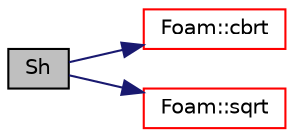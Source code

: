 digraph "Sh"
{
  bgcolor="transparent";
  edge [fontname="Helvetica",fontsize="10",labelfontname="Helvetica",labelfontsize="10"];
  node [fontname="Helvetica",fontsize="10",shape=record];
  rankdir="LR";
  Node1 [label="Sh",height=0.2,width=0.4,color="black", fillcolor="grey75", style="filled", fontcolor="black"];
  Node1 -> Node2 [color="midnightblue",fontsize="10",style="solid",fontname="Helvetica"];
  Node2 [label="Foam::cbrt",height=0.2,width=0.4,color="red",URL="$a10675.html#aca0b7feea326c0e1e9e04078a319d019"];
  Node1 -> Node3 [color="midnightblue",fontsize="10",style="solid",fontname="Helvetica"];
  Node3 [label="Foam::sqrt",height=0.2,width=0.4,color="red",URL="$a10675.html#a8616bd62eebf2342a80222fecb1bda71"];
}
